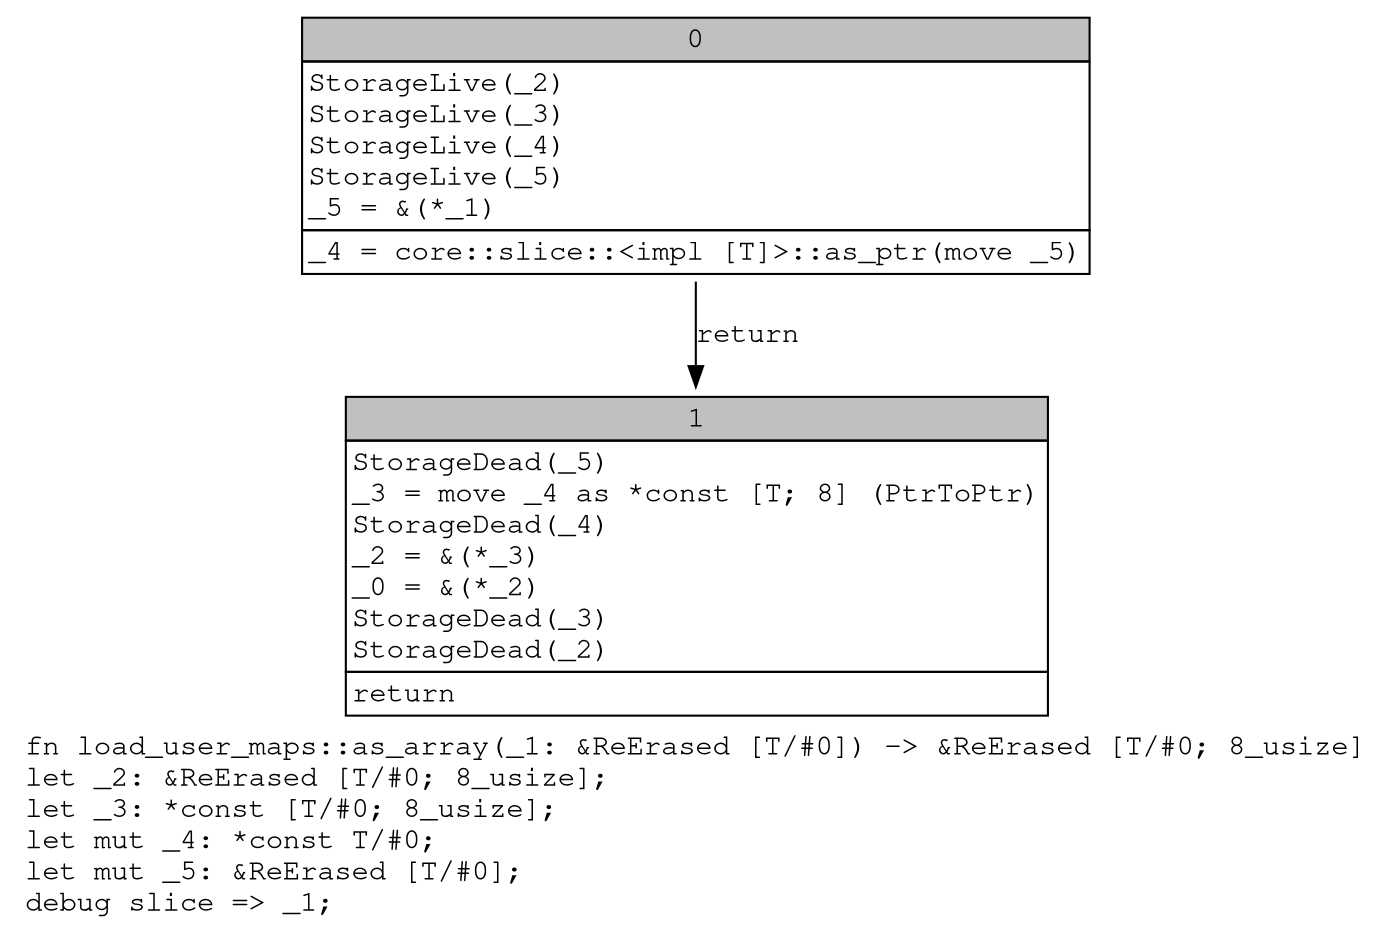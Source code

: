 digraph Mir_0_18932 {
    graph [fontname="Courier, monospace"];
    node [fontname="Courier, monospace"];
    edge [fontname="Courier, monospace"];
    label=<fn load_user_maps::as_array(_1: &amp;ReErased [T/#0]) -&gt; &amp;ReErased [T/#0; 8_usize]<br align="left"/>let _2: &amp;ReErased [T/#0; 8_usize];<br align="left"/>let _3: *const [T/#0; 8_usize];<br align="left"/>let mut _4: *const T/#0;<br align="left"/>let mut _5: &amp;ReErased [T/#0];<br align="left"/>debug slice =&gt; _1;<br align="left"/>>;
    bb0__0_18932 [shape="none", label=<<table border="0" cellborder="1" cellspacing="0"><tr><td bgcolor="gray" align="center" colspan="1">0</td></tr><tr><td align="left" balign="left">StorageLive(_2)<br/>StorageLive(_3)<br/>StorageLive(_4)<br/>StorageLive(_5)<br/>_5 = &amp;(*_1)<br/></td></tr><tr><td align="left">_4 = core::slice::&lt;impl [T]&gt;::as_ptr(move _5)</td></tr></table>>];
    bb1__0_18932 [shape="none", label=<<table border="0" cellborder="1" cellspacing="0"><tr><td bgcolor="gray" align="center" colspan="1">1</td></tr><tr><td align="left" balign="left">StorageDead(_5)<br/>_3 = move _4 as *const [T; 8] (PtrToPtr)<br/>StorageDead(_4)<br/>_2 = &amp;(*_3)<br/>_0 = &amp;(*_2)<br/>StorageDead(_3)<br/>StorageDead(_2)<br/></td></tr><tr><td align="left">return</td></tr></table>>];
    bb0__0_18932 -> bb1__0_18932 [label="return"];
}

